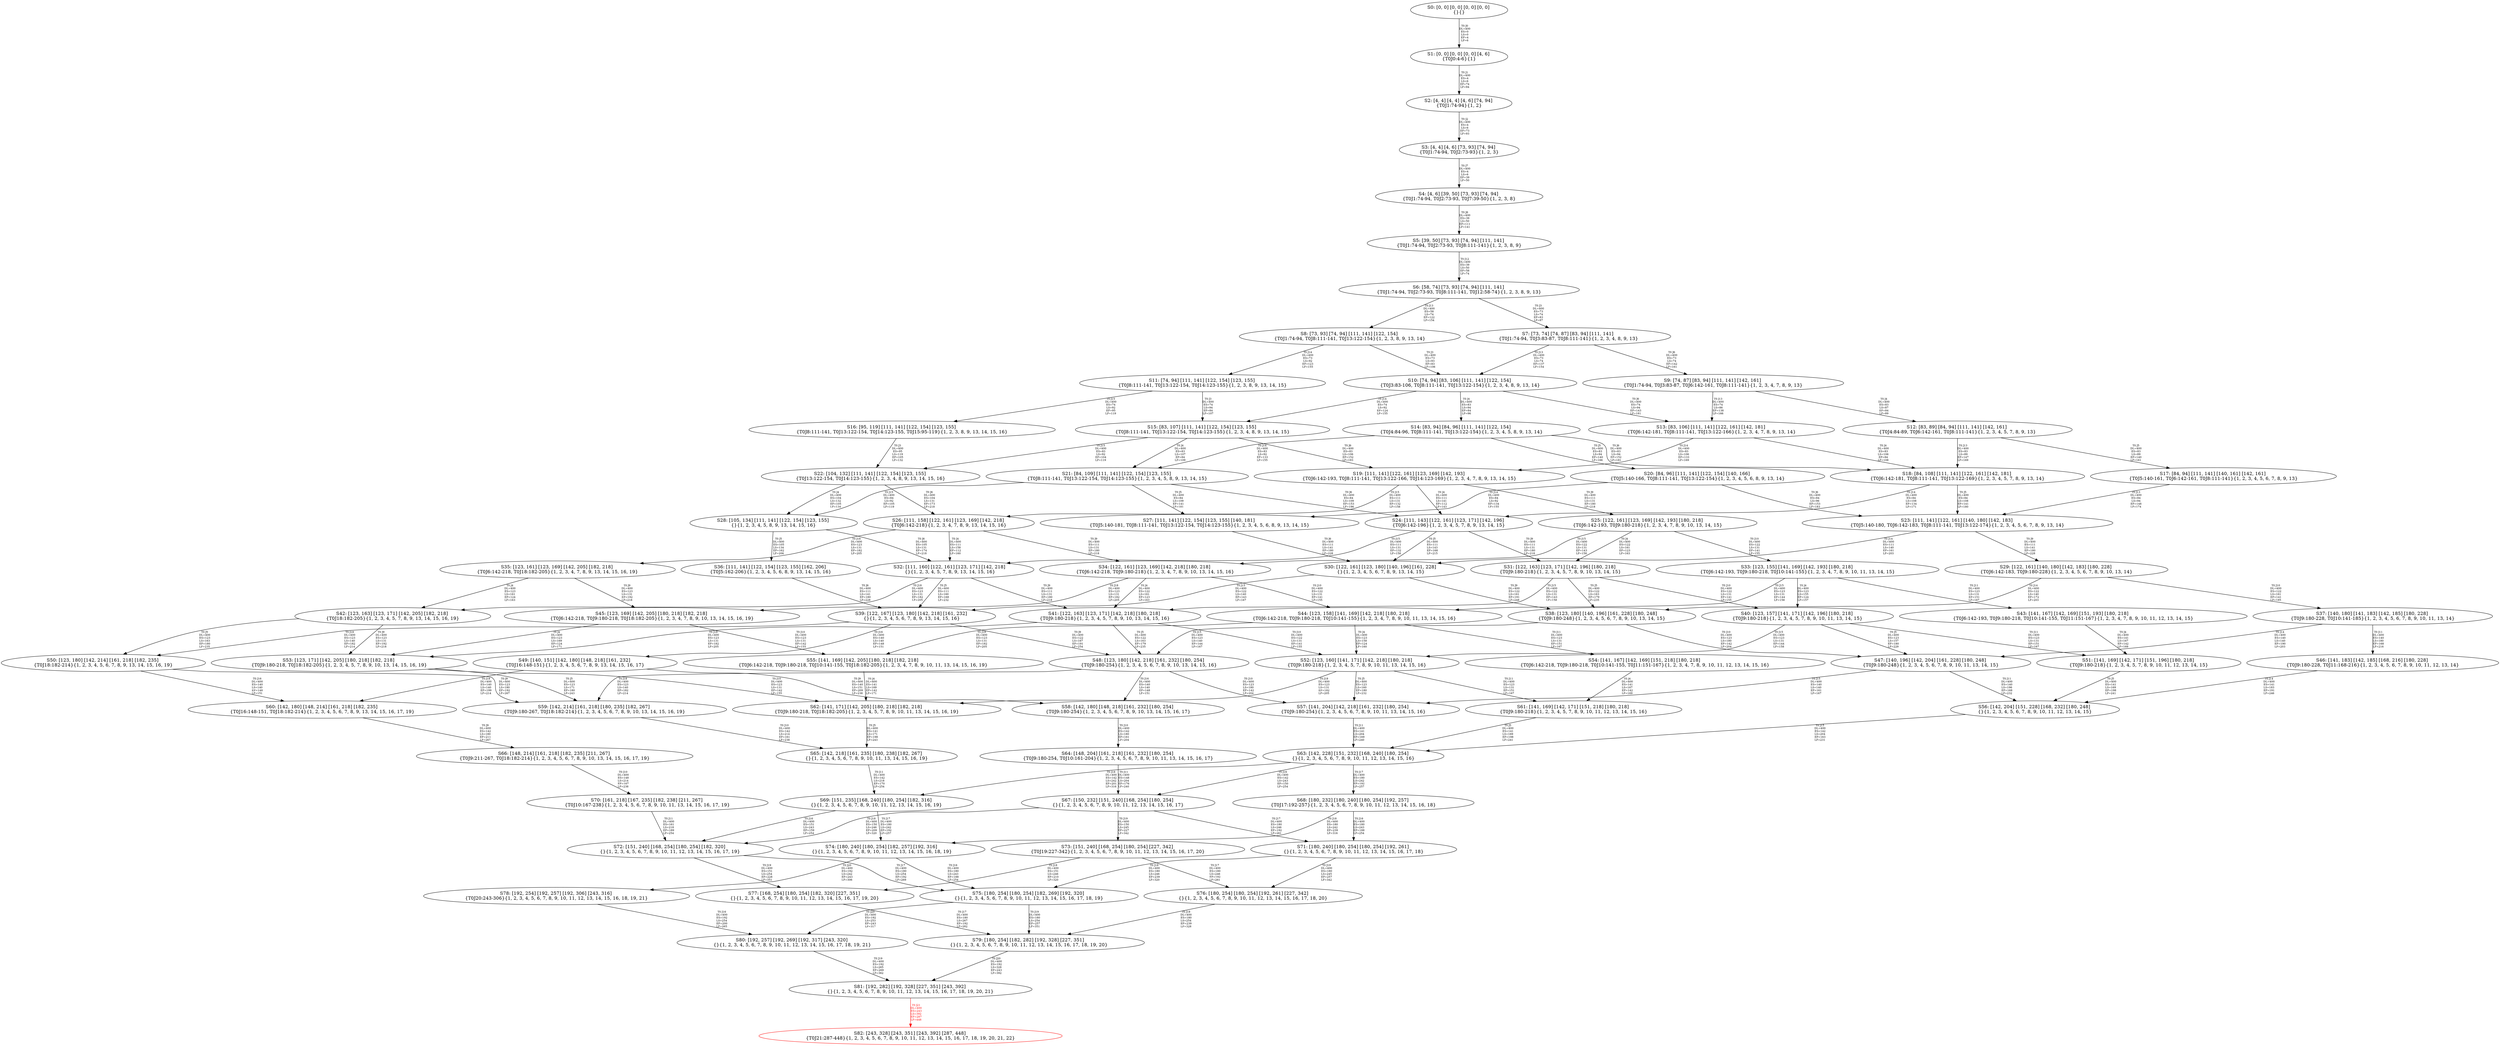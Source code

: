 digraph {
	S0[label="S0: [0, 0] [0, 0] [0, 0] [0, 0] \n{}{}"];
	S1[label="S1: [0, 0] [0, 0] [0, 0] [4, 6] \n{T0J0:4-6}{1}"];
	S2[label="S2: [4, 4] [4, 4] [4, 6] [74, 94] \n{T0J1:74-94}{1, 2}"];
	S3[label="S3: [4, 4] [4, 6] [73, 93] [74, 94] \n{T0J1:74-94, T0J2:73-93}{1, 2, 3}"];
	S4[label="S4: [4, 6] [39, 50] [73, 93] [74, 94] \n{T0J1:74-94, T0J2:73-93, T0J7:39-50}{1, 2, 3, 8}"];
	S5[label="S5: [39, 50] [73, 93] [74, 94] [111, 141] \n{T0J1:74-94, T0J2:73-93, T0J8:111-141}{1, 2, 3, 8, 9}"];
	S6[label="S6: [58, 74] [73, 93] [74, 94] [111, 141] \n{T0J1:74-94, T0J2:73-93, T0J8:111-141, T0J12:58-74}{1, 2, 3, 8, 9, 13}"];
	S7[label="S7: [73, 74] [74, 87] [83, 94] [111, 141] \n{T0J1:74-94, T0J3:83-87, T0J8:111-141}{1, 2, 3, 4, 8, 9, 13}"];
	S8[label="S8: [73, 93] [74, 94] [111, 141] [122, 154] \n{T0J1:74-94, T0J8:111-141, T0J13:122-154}{1, 2, 3, 8, 9, 13, 14}"];
	S9[label="S9: [74, 87] [83, 94] [111, 141] [142, 161] \n{T0J1:74-94, T0J3:83-87, T0J6:142-161, T0J8:111-141}{1, 2, 3, 4, 7, 8, 9, 13}"];
	S10[label="S10: [74, 94] [83, 106] [111, 141] [122, 154] \n{T0J3:83-106, T0J8:111-141, T0J13:122-154}{1, 2, 3, 4, 8, 9, 13, 14}"];
	S11[label="S11: [74, 94] [111, 141] [122, 154] [123, 155] \n{T0J8:111-141, T0J13:122-154, T0J14:123-155}{1, 2, 3, 8, 9, 13, 14, 15}"];
	S12[label="S12: [83, 89] [84, 94] [111, 141] [142, 161] \n{T0J4:84-89, T0J6:142-161, T0J8:111-141}{1, 2, 3, 4, 5, 7, 8, 9, 13}"];
	S13[label="S13: [83, 106] [111, 141] [122, 161] [142, 181] \n{T0J6:142-181, T0J8:111-141, T0J13:122-166}{1, 2, 3, 4, 7, 8, 9, 13, 14}"];
	S14[label="S14: [83, 94] [84, 96] [111, 141] [122, 154] \n{T0J4:84-96, T0J8:111-141, T0J13:122-154}{1, 2, 3, 4, 5, 8, 9, 13, 14}"];
	S15[label="S15: [83, 107] [111, 141] [122, 154] [123, 155] \n{T0J8:111-141, T0J13:122-154, T0J14:123-155}{1, 2, 3, 4, 8, 9, 13, 14, 15}"];
	S16[label="S16: [95, 119] [111, 141] [122, 154] [123, 155] \n{T0J8:111-141, T0J13:122-154, T0J14:123-155, T0J15:95-119}{1, 2, 3, 8, 9, 13, 14, 15, 16}"];
	S17[label="S17: [84, 94] [111, 141] [140, 161] [142, 161] \n{T0J5:140-161, T0J6:142-161, T0J8:111-141}{1, 2, 3, 4, 5, 6, 7, 8, 9, 13}"];
	S18[label="S18: [84, 108] [111, 141] [122, 161] [142, 181] \n{T0J6:142-181, T0J8:111-141, T0J13:122-169}{1, 2, 3, 4, 5, 7, 8, 9, 13, 14}"];
	S19[label="S19: [111, 141] [122, 161] [123, 169] [142, 193] \n{T0J6:142-193, T0J8:111-141, T0J13:122-166, T0J14:123-169}{1, 2, 3, 4, 7, 8, 9, 13, 14, 15}"];
	S20[label="S20: [84, 96] [111, 141] [122, 154] [140, 166] \n{T0J5:140-166, T0J8:111-141, T0J13:122-154}{1, 2, 3, 4, 5, 6, 8, 9, 13, 14}"];
	S21[label="S21: [84, 109] [111, 141] [122, 154] [123, 155] \n{T0J8:111-141, T0J13:122-154, T0J14:123-155}{1, 2, 3, 4, 5, 8, 9, 13, 14, 15}"];
	S22[label="S22: [104, 132] [111, 141] [122, 154] [123, 155] \n{T0J13:122-154, T0J14:123-155}{1, 2, 3, 4, 8, 9, 13, 14, 15, 16}"];
	S23[label="S23: [111, 141] [122, 161] [140, 180] [142, 183] \n{T0J5:140-180, T0J6:142-183, T0J8:111-141, T0J13:122-174}{1, 2, 3, 4, 5, 6, 7, 8, 9, 13, 14}"];
	S24[label="S24: [111, 143] [122, 161] [123, 171] [142, 196] \n{T0J6:142-196}{1, 2, 3, 4, 5, 7, 8, 9, 13, 14, 15}"];
	S25[label="S25: [122, 161] [123, 169] [142, 193] [180, 218] \n{T0J6:142-193, T0J9:180-218}{1, 2, 3, 4, 7, 8, 9, 10, 13, 14, 15}"];
	S26[label="S26: [111, 158] [122, 161] [123, 169] [142, 218] \n{T0J6:142-218}{1, 2, 3, 4, 7, 8, 9, 13, 14, 15, 16}"];
	S27[label="S27: [111, 141] [122, 154] [123, 155] [140, 181] \n{T0J5:140-181, T0J8:111-141, T0J13:122-154, T0J14:123-155}{1, 2, 3, 4, 5, 6, 8, 9, 13, 14, 15}"];
	S28[label="S28: [105, 134] [111, 141] [122, 154] [123, 155] \n{}{1, 2, 3, 4, 5, 8, 9, 13, 14, 15, 16}"];
	S29[label="S29: [122, 161] [140, 180] [142, 183] [180, 228] \n{T0J6:142-183, T0J9:180-228}{1, 2, 3, 4, 5, 6, 7, 8, 9, 10, 13, 14}"];
	S30[label="S30: [122, 161] [123, 180] [140, 196] [161, 228] \n{}{1, 2, 3, 4, 5, 6, 7, 8, 9, 13, 14, 15}"];
	S31[label="S31: [122, 163] [123, 171] [142, 196] [180, 218] \n{T0J9:180-218}{1, 2, 3, 4, 5, 7, 8, 9, 10, 13, 14, 15}"];
	S32[label="S32: [111, 160] [122, 161] [123, 171] [142, 218] \n{}{1, 2, 3, 4, 5, 7, 8, 9, 13, 14, 15, 16}"];
	S33[label="S33: [123, 155] [141, 169] [142, 193] [180, 218] \n{T0J6:142-193, T0J9:180-218, T0J10:141-155}{1, 2, 3, 4, 7, 8, 9, 10, 11, 13, 14, 15}"];
	S34[label="S34: [122, 161] [123, 169] [142, 218] [180, 218] \n{T0J6:142-218, T0J9:180-218}{1, 2, 3, 4, 7, 8, 9, 10, 13, 14, 15, 16}"];
	S35[label="S35: [123, 161] [123, 169] [142, 205] [182, 218] \n{T0J6:142-218, T0J18:182-205}{1, 2, 3, 4, 7, 8, 9, 13, 14, 15, 16, 19}"];
	S36[label="S36: [111, 141] [122, 154] [123, 155] [162, 206] \n{T0J5:162-206}{1, 2, 3, 4, 5, 6, 8, 9, 13, 14, 15, 16}"];
	S37[label="S37: [140, 180] [141, 183] [142, 185] [180, 228] \n{T0J9:180-228, T0J10:141-185}{1, 2, 3, 4, 5, 6, 7, 8, 9, 10, 11, 13, 14}"];
	S38[label="S38: [123, 180] [140, 196] [161, 228] [180, 248] \n{T0J9:180-248}{1, 2, 3, 4, 5, 6, 7, 8, 9, 10, 13, 14, 15}"];
	S39[label="S39: [122, 167] [123, 180] [142, 218] [161, 232] \n{}{1, 2, 3, 4, 5, 6, 7, 8, 9, 13, 14, 15, 16}"];
	S40[label="S40: [123, 157] [141, 171] [142, 196] [180, 218] \n{T0J9:180-218}{1, 2, 3, 4, 5, 7, 8, 9, 10, 11, 13, 14, 15}"];
	S41[label="S41: [122, 163] [123, 171] [142, 218] [180, 218] \n{T0J9:180-218}{1, 2, 3, 4, 5, 7, 8, 9, 10, 13, 14, 15, 16}"];
	S42[label="S42: [123, 163] [123, 171] [142, 205] [182, 218] \n{T0J18:182-205}{1, 2, 3, 4, 5, 7, 8, 9, 13, 14, 15, 16, 19}"];
	S43[label="S43: [141, 167] [142, 169] [151, 193] [180, 218] \n{T0J6:142-193, T0J9:180-218, T0J10:141-155, T0J11:151-167}{1, 2, 3, 4, 7, 8, 9, 10, 11, 12, 13, 14, 15}"];
	S44[label="S44: [123, 158] [141, 169] [142, 218] [180, 218] \n{T0J6:142-218, T0J9:180-218, T0J10:141-155}{1, 2, 3, 4, 7, 8, 9, 10, 11, 13, 14, 15, 16}"];
	S45[label="S45: [123, 169] [142, 205] [180, 218] [182, 218] \n{T0J6:142-218, T0J9:180-218, T0J18:182-205}{1, 2, 3, 4, 7, 8, 9, 10, 13, 14, 15, 16, 19}"];
	S46[label="S46: [141, 183] [142, 185] [168, 216] [180, 228] \n{T0J9:180-228, T0J11:168-216}{1, 2, 3, 4, 5, 6, 7, 8, 9, 10, 11, 12, 13, 14}"];
	S47[label="S47: [140, 196] [142, 204] [161, 228] [180, 248] \n{T0J9:180-248}{1, 2, 3, 4, 5, 6, 7, 8, 9, 10, 11, 13, 14, 15}"];
	S48[label="S48: [123, 180] [142, 218] [161, 232] [180, 254] \n{T0J9:180-254}{1, 2, 3, 4, 5, 6, 7, 8, 9, 10, 13, 14, 15, 16}"];
	S49[label="S49: [140, 151] [142, 180] [148, 218] [161, 232] \n{T0J16:148-151}{1, 2, 3, 4, 5, 6, 7, 8, 9, 13, 14, 15, 16, 17}"];
	S50[label="S50: [123, 180] [142, 214] [161, 218] [182, 235] \n{T0J18:182-214}{1, 2, 3, 4, 5, 6, 7, 8, 9, 13, 14, 15, 16, 19}"];
	S51[label="S51: [141, 169] [142, 171] [151, 196] [180, 218] \n{T0J9:180-218}{1, 2, 3, 4, 5, 7, 8, 9, 10, 11, 12, 13, 14, 15}"];
	S52[label="S52: [123, 160] [141, 171] [142, 218] [180, 218] \n{T0J9:180-218}{1, 2, 3, 4, 5, 7, 8, 9, 10, 11, 13, 14, 15, 16}"];
	S53[label="S53: [123, 171] [142, 205] [180, 218] [182, 218] \n{T0J9:180-218, T0J18:182-205}{1, 2, 3, 4, 5, 7, 8, 9, 10, 13, 14, 15, 16, 19}"];
	S54[label="S54: [141, 167] [142, 169] [151, 218] [180, 218] \n{T0J6:142-218, T0J9:180-218, T0J10:141-155, T0J11:151-167}{1, 2, 3, 4, 7, 8, 9, 10, 11, 12, 13, 14, 15, 16}"];
	S55[label="S55: [141, 169] [142, 205] [180, 218] [182, 218] \n{T0J6:142-218, T0J9:180-218, T0J10:141-155, T0J18:182-205}{1, 2, 3, 4, 7, 8, 9, 10, 11, 13, 14, 15, 16, 19}"];
	S56[label="S56: [142, 204] [151, 228] [168, 232] [180, 248] \n{}{1, 2, 3, 4, 5, 6, 7, 8, 9, 10, 11, 12, 13, 14, 15}"];
	S57[label="S57: [141, 204] [142, 218] [161, 232] [180, 254] \n{T0J9:180-254}{1, 2, 3, 4, 5, 6, 7, 8, 9, 10, 11, 13, 14, 15, 16}"];
	S58[label="S58: [142, 180] [148, 218] [161, 232] [180, 254] \n{T0J9:180-254}{1, 2, 3, 4, 5, 6, 7, 8, 9, 10, 13, 14, 15, 16, 17}"];
	S59[label="S59: [142, 214] [161, 218] [180, 235] [182, 267] \n{T0J9:180-267, T0J18:182-214}{1, 2, 3, 4, 5, 6, 7, 8, 9, 10, 13, 14, 15, 16, 19}"];
	S60[label="S60: [142, 180] [148, 214] [161, 218] [182, 235] \n{T0J16:148-151, T0J18:182-214}{1, 2, 3, 4, 5, 6, 7, 8, 9, 13, 14, 15, 16, 17, 19}"];
	S61[label="S61: [141, 169] [142, 171] [151, 218] [180, 218] \n{T0J9:180-218}{1, 2, 3, 4, 5, 7, 8, 9, 10, 11, 12, 13, 14, 15, 16}"];
	S62[label="S62: [141, 171] [142, 205] [180, 218] [182, 218] \n{T0J9:180-218, T0J18:182-205}{1, 2, 3, 4, 5, 7, 8, 9, 10, 11, 13, 14, 15, 16, 19}"];
	S63[label="S63: [142, 228] [151, 232] [168, 240] [180, 254] \n{}{1, 2, 3, 4, 5, 6, 7, 8, 9, 10, 11, 12, 13, 14, 15, 16}"];
	S64[label="S64: [148, 204] [161, 218] [161, 232] [180, 254] \n{T0J9:180-254, T0J10:161-204}{1, 2, 3, 4, 5, 6, 7, 8, 9, 10, 11, 13, 14, 15, 16, 17}"];
	S65[label="S65: [142, 218] [161, 235] [180, 238] [182, 267] \n{}{1, 2, 3, 4, 5, 6, 7, 8, 9, 10, 11, 13, 14, 15, 16, 19}"];
	S66[label="S66: [148, 214] [161, 218] [182, 235] [211, 267] \n{T0J9:211-267, T0J18:182-214}{1, 2, 3, 4, 5, 6, 7, 8, 9, 10, 13, 14, 15, 16, 17, 19}"];
	S67[label="S67: [150, 232] [151, 240] [168, 254] [180, 254] \n{}{1, 2, 3, 4, 5, 6, 7, 8, 9, 10, 11, 12, 13, 14, 15, 16, 17}"];
	S68[label="S68: [180, 232] [180, 240] [180, 254] [192, 257] \n{T0J17:192-257}{1, 2, 3, 4, 5, 6, 7, 8, 9, 10, 11, 12, 13, 14, 15, 16, 18}"];
	S69[label="S69: [151, 235] [168, 240] [180, 254] [182, 316] \n{}{1, 2, 3, 4, 5, 6, 7, 8, 9, 10, 11, 12, 13, 14, 15, 16, 19}"];
	S70[label="S70: [161, 218] [167, 235] [182, 238] [211, 267] \n{T0J10:167-238}{1, 2, 3, 4, 5, 6, 7, 8, 9, 10, 11, 13, 14, 15, 16, 17, 19}"];
	S71[label="S71: [180, 240] [180, 254] [180, 254] [192, 261] \n{}{1, 2, 3, 4, 5, 6, 7, 8, 9, 10, 11, 12, 13, 14, 15, 16, 17, 18}"];
	S72[label="S72: [151, 240] [168, 254] [180, 254] [182, 320] \n{}{1, 2, 3, 4, 5, 6, 7, 8, 9, 10, 11, 12, 13, 14, 15, 16, 17, 19}"];
	S73[label="S73: [151, 240] [168, 254] [180, 254] [227, 342] \n{T0J19:227-342}{1, 2, 3, 4, 5, 6, 7, 8, 9, 10, 11, 12, 13, 14, 15, 16, 17, 20}"];
	S74[label="S74: [180, 240] [180, 254] [182, 257] [192, 316] \n{}{1, 2, 3, 4, 5, 6, 7, 8, 9, 10, 11, 12, 13, 14, 15, 16, 18, 19}"];
	S75[label="S75: [180, 254] [180, 254] [182, 269] [192, 320] \n{}{1, 2, 3, 4, 5, 6, 7, 8, 9, 10, 11, 12, 13, 14, 15, 16, 17, 18, 19}"];
	S76[label="S76: [180, 254] [180, 254] [192, 261] [227, 342] \n{}{1, 2, 3, 4, 5, 6, 7, 8, 9, 10, 11, 12, 13, 14, 15, 16, 17, 18, 20}"];
	S77[label="S77: [168, 254] [180, 254] [182, 320] [227, 351] \n{}{1, 2, 3, 4, 5, 6, 7, 8, 9, 10, 11, 12, 13, 14, 15, 16, 17, 19, 20}"];
	S78[label="S78: [192, 254] [192, 257] [192, 306] [243, 316] \n{T0J20:243-306}{1, 2, 3, 4, 5, 6, 7, 8, 9, 10, 11, 12, 13, 14, 15, 16, 18, 19, 21}"];
	S79[label="S79: [180, 254] [182, 282] [192, 328] [227, 351] \n{}{1, 2, 3, 4, 5, 6, 7, 8, 9, 10, 11, 12, 13, 14, 15, 16, 17, 18, 19, 20}"];
	S80[label="S80: [192, 257] [192, 269] [192, 317] [243, 320] \n{}{1, 2, 3, 4, 5, 6, 7, 8, 9, 10, 11, 12, 13, 14, 15, 16, 17, 18, 19, 21}"];
	S81[label="S81: [192, 282] [192, 328] [227, 351] [243, 392] \n{}{1, 2, 3, 4, 5, 6, 7, 8, 9, 10, 11, 12, 13, 14, 15, 16, 17, 18, 19, 20, 21}"];
	S82[label="S82: [243, 328] [243, 351] [243, 392] [287, 448] \n{T0J21:287-448}{1, 2, 3, 4, 5, 6, 7, 8, 9, 10, 11, 12, 13, 14, 15, 16, 17, 18, 19, 20, 21, 22}"];
	S0 -> S1[label="T0 J0\nDL=400\nES=0\nLS=0\nEF=4\nLF=6",fontsize=8];
	S1 -> S2[label="T0 J1\nDL=400\nES=4\nLS=6\nEF=74\nLF=94",fontsize=8];
	S2 -> S3[label="T0 J2\nDL=400\nES=4\nLS=6\nEF=73\nLF=93",fontsize=8];
	S3 -> S4[label="T0 J7\nDL=400\nES=4\nLS=6\nEF=39\nLF=50",fontsize=8];
	S4 -> S5[label="T0 J8\nDL=400\nES=39\nLS=50\nEF=111\nLF=141",fontsize=8];
	S5 -> S6[label="T0 J12\nDL=400\nES=39\nLS=50\nEF=58\nLF=74",fontsize=8];
	S6 -> S7[label="T0 J3\nDL=400\nES=73\nLS=74\nEF=83\nLF=87",fontsize=8];
	S6 -> S8[label="T0 J13\nDL=400\nES=58\nLS=74\nEF=122\nLF=154",fontsize=8];
	S7 -> S9[label="T0 J6\nDL=400\nES=73\nLS=74\nEF=142\nLF=161",fontsize=8];
	S7 -> S10[label="T0 J13\nDL=400\nES=73\nLS=74\nEF=137\nLF=154",fontsize=8];
	S8 -> S10[label="T0 J3\nDL=400\nES=73\nLS=93\nEF=83\nLF=106",fontsize=8];
	S8 -> S11[label="T0 J14\nDL=400\nES=73\nLS=92\nEF=123\nLF=155",fontsize=8];
	S9 -> S12[label="T0 J4\nDL=400\nES=83\nLS=87\nEF=84\nLF=89",fontsize=8];
	S9 -> S13[label="T0 J13\nDL=400\nES=74\nLS=86\nEF=138\nLF=166",fontsize=8];
	S10 -> S14[label="T0 J4\nDL=400\nES=83\nLS=94\nEF=84\nLF=96",fontsize=8];
	S10 -> S13[label="T0 J6\nDL=400\nES=74\nLS=94\nEF=143\nLF=181",fontsize=8];
	S10 -> S15[label="T0 J14\nDL=400\nES=74\nLS=92\nEF=124\nLF=155",fontsize=8];
	S11 -> S15[label="T0 J3\nDL=400\nES=74\nLS=94\nEF=84\nLF=107",fontsize=8];
	S11 -> S16[label="T0 J15\nDL=400\nES=74\nLS=92\nEF=95\nLF=119",fontsize=8];
	S12 -> S17[label="T0 J5\nDL=400\nES=83\nLS=89\nEF=140\nLF=161",fontsize=8];
	S12 -> S18[label="T0 J13\nDL=400\nES=83\nLS=89\nEF=147\nLF=169",fontsize=8];
	S13 -> S18[label="T0 J4\nDL=400\nES=83\nLS=106\nEF=84\nLF=108",fontsize=8];
	S13 -> S19[label="T0 J14\nDL=400\nES=83\nLS=106\nEF=133\nLF=169",fontsize=8];
	S14 -> S20[label="T0 J5\nDL=400\nES=83\nLS=94\nEF=140\nLF=166",fontsize=8];
	S14 -> S18[label="T0 J6\nDL=400\nES=83\nLS=94\nEF=152\nLF=181",fontsize=8];
	S14 -> S21[label="T0 J14\nDL=400\nES=83\nLS=92\nEF=133\nLF=155",fontsize=8];
	S15 -> S21[label="T0 J4\nDL=400\nES=83\nLS=107\nEF=84\nLF=109",fontsize=8];
	S15 -> S19[label="T0 J6\nDL=400\nES=83\nLS=106\nEF=152\nLF=193",fontsize=8];
	S15 -> S22[label="T0 J15\nDL=400\nES=83\nLS=92\nEF=104\nLF=119",fontsize=8];
	S16 -> S22[label="T0 J3\nDL=400\nES=95\nLS=119\nEF=105\nLF=132",fontsize=8];
	S17 -> S23[label="T0 J13\nDL=400\nES=84\nLS=94\nEF=148\nLF=174",fontsize=8];
	S18 -> S23[label="T0 J5\nDL=400\nES=84\nLS=108\nEF=141\nLF=180",fontsize=8];
	S18 -> S24[label="T0 J14\nDL=400\nES=84\nLS=108\nEF=134\nLF=171",fontsize=8];
	S19 -> S24[label="T0 J4\nDL=400\nES=111\nLS=141\nEF=112\nLF=143",fontsize=8];
	S19 -> S25[label="T0 J9\nDL=400\nES=111\nLS=131\nEF=180\nLF=218",fontsize=8];
	S19 -> S26[label="T0 J15\nDL=400\nES=111\nLS=131\nEF=132\nLF=158",fontsize=8];
	S20 -> S23[label="T0 J6\nDL=400\nES=84\nLS=96\nEF=153\nLF=183",fontsize=8];
	S20 -> S27[label="T0 J14\nDL=400\nES=84\nLS=92\nEF=134\nLF=155",fontsize=8];
	S21 -> S27[label="T0 J5\nDL=400\nES=84\nLS=109\nEF=141\nLF=181",fontsize=8];
	S21 -> S24[label="T0 J6\nDL=400\nES=84\nLS=109\nEF=153\nLF=196",fontsize=8];
	S21 -> S28[label="T0 J15\nDL=400\nES=84\nLS=92\nEF=105\nLF=119",fontsize=8];
	S22 -> S28[label="T0 J4\nDL=400\nES=104\nLS=132\nEF=105\nLF=134",fontsize=8];
	S22 -> S26[label="T0 J6\nDL=400\nES=104\nLS=131\nEF=173\nLF=218",fontsize=8];
	S23 -> S29[label="T0 J9\nDL=400\nES=111\nLS=141\nEF=180\nLF=228",fontsize=8];
	S23 -> S30[label="T0 J14\nDL=400\nES=111\nLS=140\nEF=161\nLF=203",fontsize=8];
	S24 -> S30[label="T0 J5\nDL=400\nES=111\nLS=143\nEF=168\nLF=215",fontsize=8];
	S24 -> S31[label="T0 J9\nDL=400\nES=111\nLS=131\nEF=180\nLF=218",fontsize=8];
	S24 -> S32[label="T0 J15\nDL=400\nES=111\nLS=131\nEF=132\nLF=158",fontsize=8];
	S25 -> S31[label="T0 J4\nDL=400\nES=122\nLS=161\nEF=123\nLF=163",fontsize=8];
	S25 -> S33[label="T0 J10\nDL=400\nES=122\nLS=131\nEF=141\nLF=155",fontsize=8];
	S25 -> S34[label="T0 J15\nDL=400\nES=122\nLS=131\nEF=143\nLF=158",fontsize=8];
	S26 -> S32[label="T0 J4\nDL=400\nES=111\nLS=158\nEF=112\nLF=160",fontsize=8];
	S26 -> S34[label="T0 J9\nDL=400\nES=111\nLS=131\nEF=180\nLF=218",fontsize=8];
	S26 -> S35[label="T0 J18\nDL=400\nES=123\nLS=131\nEF=182\nLF=205",fontsize=8];
	S27 -> S30[label="T0 J6\nDL=400\nES=111\nLS=141\nEF=180\nLF=228",fontsize=8];
	S28 -> S36[label="T0 J5\nDL=400\nES=105\nLS=134\nEF=162\nLF=206",fontsize=8];
	S28 -> S32[label="T0 J6\nDL=400\nES=105\nLS=131\nEF=174\nLF=218",fontsize=8];
	S29 -> S37[label="T0 J10\nDL=400\nES=122\nLS=161\nEF=141\nLF=185",fontsize=8];
	S29 -> S38[label="T0 J14\nDL=400\nES=122\nLS=140\nEF=172\nLF=203",fontsize=8];
	S30 -> S38[label="T0 J9\nDL=400\nES=122\nLS=161\nEF=191\nLF=248",fontsize=8];
	S30 -> S39[label="T0 J15\nDL=400\nES=122\nLS=140\nEF=143\nLF=167",fontsize=8];
	S31 -> S38[label="T0 J5\nDL=400\nES=122\nLS=163\nEF=179\nLF=235",fontsize=8];
	S31 -> S40[label="T0 J10\nDL=400\nES=122\nLS=131\nEF=141\nLF=155",fontsize=8];
	S31 -> S41[label="T0 J15\nDL=400\nES=122\nLS=131\nEF=143\nLF=158",fontsize=8];
	S32 -> S39[label="T0 J5\nDL=400\nES=111\nLS=160\nEF=168\nLF=232",fontsize=8];
	S32 -> S41[label="T0 J9\nDL=400\nES=111\nLS=131\nEF=180\nLF=218",fontsize=8];
	S32 -> S42[label="T0 J18\nDL=400\nES=123\nLS=131\nEF=182\nLF=205",fontsize=8];
	S33 -> S40[label="T0 J4\nDL=400\nES=123\nLS=155\nEF=124\nLF=157",fontsize=8];
	S33 -> S43[label="T0 J11\nDL=400\nES=123\nLS=131\nEF=151\nLF=167",fontsize=8];
	S33 -> S44[label="T0 J15\nDL=400\nES=123\nLS=131\nEF=144\nLF=158",fontsize=8];
	S34 -> S41[label="T0 J4\nDL=400\nES=122\nLS=161\nEF=123\nLF=163",fontsize=8];
	S34 -> S44[label="T0 J10\nDL=400\nES=122\nLS=131\nEF=141\nLF=155",fontsize=8];
	S34 -> S45[label="T0 J18\nDL=400\nES=123\nLS=131\nEF=182\nLF=205",fontsize=8];
	S35 -> S42[label="T0 J4\nDL=400\nES=123\nLS=161\nEF=124\nLF=163",fontsize=8];
	S35 -> S45[label="T0 J9\nDL=400\nES=123\nLS=131\nEF=192\nLF=218",fontsize=8];
	S36 -> S39[label="T0 J6\nDL=400\nES=111\nLS=141\nEF=180\nLF=228",fontsize=8];
	S37 -> S46[label="T0 J11\nDL=400\nES=140\nLS=180\nEF=168\nLF=216",fontsize=8];
	S37 -> S47[label="T0 J14\nDL=400\nES=140\nLS=140\nEF=190\nLF=203",fontsize=8];
	S38 -> S47[label="T0 J10\nDL=400\nES=123\nLS=180\nEF=142\nLF=204",fontsize=8];
	S38 -> S48[label="T0 J15\nDL=400\nES=123\nLS=140\nEF=144\nLF=167",fontsize=8];
	S39 -> S48[label="T0 J9\nDL=400\nES=122\nLS=167\nEF=191\nLF=254",fontsize=8];
	S39 -> S49[label="T0 J16\nDL=400\nES=140\nLS=140\nEF=148\nLF=151",fontsize=8];
	S39 -> S50[label="T0 J18\nDL=400\nES=123\nLS=140\nEF=182\nLF=214",fontsize=8];
	S40 -> S47[label="T0 J5\nDL=400\nES=123\nLS=157\nEF=180\nLF=229",fontsize=8];
	S40 -> S51[label="T0 J11\nDL=400\nES=123\nLS=131\nEF=151\nLF=167",fontsize=8];
	S40 -> S52[label="T0 J15\nDL=400\nES=123\nLS=131\nEF=144\nLF=158",fontsize=8];
	S41 -> S48[label="T0 J5\nDL=400\nES=122\nLS=163\nEF=179\nLF=235",fontsize=8];
	S41 -> S52[label="T0 J10\nDL=400\nES=122\nLS=131\nEF=141\nLF=155",fontsize=8];
	S41 -> S53[label="T0 J18\nDL=400\nES=123\nLS=131\nEF=182\nLF=205",fontsize=8];
	S42 -> S50[label="T0 J5\nDL=400\nES=123\nLS=163\nEF=180\nLF=235",fontsize=8];
	S42 -> S53[label="T0 J9\nDL=400\nES=123\nLS=131\nEF=192\nLF=218",fontsize=8];
	S43 -> S51[label="T0 J4\nDL=400\nES=141\nLS=167\nEF=142\nLF=169",fontsize=8];
	S44 -> S52[label="T0 J4\nDL=400\nES=123\nLS=158\nEF=124\nLF=160",fontsize=8];
	S44 -> S54[label="T0 J11\nDL=400\nES=123\nLS=131\nEF=151\nLF=167",fontsize=8];
	S44 -> S55[label="T0 J18\nDL=400\nES=123\nLS=131\nEF=182\nLF=205",fontsize=8];
	S45 -> S53[label="T0 J4\nDL=400\nES=123\nLS=169\nEF=124\nLF=171",fontsize=8];
	S45 -> S55[label="T0 J10\nDL=400\nES=123\nLS=131\nEF=142\nLF=155",fontsize=8];
	S46 -> S56[label="T0 J14\nDL=400\nES=141\nLS=183\nEF=191\nLF=246",fontsize=8];
	S47 -> S56[label="T0 J11\nDL=400\nES=140\nLS=196\nEF=168\nLF=232",fontsize=8];
	S47 -> S57[label="T0 J15\nDL=400\nES=140\nLS=140\nEF=161\nLF=167",fontsize=8];
	S48 -> S57[label="T0 J10\nDL=400\nES=123\nLS=180\nEF=142\nLF=204",fontsize=8];
	S48 -> S58[label="T0 J16\nDL=400\nES=140\nLS=140\nEF=148\nLF=151",fontsize=8];
	S48 -> S59[label="T0 J18\nDL=400\nES=123\nLS=140\nEF=182\nLF=214",fontsize=8];
	S49 -> S58[label="T0 J9\nDL=400\nES=140\nLS=151\nEF=209\nLF=238",fontsize=8];
	S49 -> S60[label="T0 J18\nDL=400\nES=140\nLS=140\nEF=199\nLF=214",fontsize=8];
	S50 -> S59[label="T0 J9\nDL=400\nES=123\nLS=180\nEF=192\nLF=267",fontsize=8];
	S50 -> S60[label="T0 J16\nDL=400\nES=140\nLS=140\nEF=148\nLF=151",fontsize=8];
	S51 -> S56[label="T0 J5\nDL=400\nES=141\nLS=169\nEF=198\nLF=241",fontsize=8];
	S52 -> S57[label="T0 J5\nDL=400\nES=123\nLS=160\nEF=180\nLF=232",fontsize=8];
	S52 -> S61[label="T0 J11\nDL=400\nES=123\nLS=131\nEF=151\nLF=167",fontsize=8];
	S52 -> S62[label="T0 J18\nDL=400\nES=123\nLS=131\nEF=182\nLF=205",fontsize=8];
	S53 -> S59[label="T0 J5\nDL=400\nES=123\nLS=171\nEF=180\nLF=243",fontsize=8];
	S53 -> S62[label="T0 J10\nDL=400\nES=123\nLS=131\nEF=142\nLF=155",fontsize=8];
	S54 -> S61[label="T0 J4\nDL=400\nES=141\nLS=167\nEF=142\nLF=169",fontsize=8];
	S55 -> S62[label="T0 J4\nDL=400\nES=141\nLS=169\nEF=142\nLF=171",fontsize=8];
	S56 -> S63[label="T0 J15\nDL=400\nES=142\nLS=204\nEF=163\nLF=231",fontsize=8];
	S57 -> S63[label="T0 J11\nDL=400\nES=141\nLS=204\nEF=169\nLF=240",fontsize=8];
	S58 -> S64[label="T0 J10\nDL=400\nES=142\nLS=180\nEF=161\nLF=204",fontsize=8];
	S59 -> S65[label="T0 J10\nDL=400\nES=142\nLS=214\nEF=161\nLF=238",fontsize=8];
	S60 -> S66[label="T0 J9\nDL=400\nES=142\nLS=180\nEF=211\nLF=267",fontsize=8];
	S61 -> S63[label="T0 J5\nDL=400\nES=141\nLS=169\nEF=198\nLF=241",fontsize=8];
	S62 -> S65[label="T0 J5\nDL=400\nES=141\nLS=171\nEF=198\nLF=243",fontsize=8];
	S63 -> S67[label="T0 J16\nDL=400\nES=142\nLS=243\nEF=150\nLF=254",fontsize=8];
	S63 -> S68[label="T0 J17\nDL=400\nES=180\nLS=242\nEF=192\nLF=257",fontsize=8];
	S63 -> S69[label="T0 J18\nDL=400\nES=142\nLS=242\nEF=201\nLF=316",fontsize=8];
	S64 -> S67[label="T0 J11\nDL=400\nES=148\nLS=204\nEF=176\nLF=240",fontsize=8];
	S65 -> S69[label="T0 J11\nDL=400\nES=142\nLS=218\nEF=170\nLF=254",fontsize=8];
	S66 -> S70[label="T0 J10\nDL=400\nES=148\nLS=214\nEF=167\nLF=238",fontsize=8];
	S67 -> S71[label="T0 J17\nDL=400\nES=180\nLS=246\nEF=192\nLF=261",fontsize=8];
	S67 -> S72[label="T0 J18\nDL=400\nES=150\nLS=246\nEF=209\nLF=320",fontsize=8];
	S67 -> S73[label="T0 J19\nDL=400\nES=150\nLS=245\nEF=227\nLF=342",fontsize=8];
	S68 -> S71[label="T0 J16\nDL=400\nES=180\nLS=243\nEF=188\nLF=254",fontsize=8];
	S68 -> S74[label="T0 J18\nDL=400\nES=180\nLS=242\nEF=239\nLF=316",fontsize=8];
	S69 -> S72[label="T0 J16\nDL=400\nES=151\nLS=243\nEF=159\nLF=254",fontsize=8];
	S69 -> S74[label="T0 J17\nDL=400\nES=180\nLS=242\nEF=192\nLF=257",fontsize=8];
	S70 -> S72[label="T0 J11\nDL=400\nES=161\nLS=218\nEF=189\nLF=254",fontsize=8];
	S71 -> S75[label="T0 J18\nDL=400\nES=180\nLS=246\nEF=239\nLF=320",fontsize=8];
	S71 -> S76[label="T0 J19\nDL=400\nES=180\nLS=245\nEF=257\nLF=342",fontsize=8];
	S72 -> S75[label="T0 J17\nDL=400\nES=180\nLS=254\nEF=192\nLF=269",fontsize=8];
	S72 -> S77[label="T0 J19\nDL=400\nES=151\nLS=254\nEF=228\nLF=351",fontsize=8];
	S73 -> S76[label="T0 J17\nDL=400\nES=180\nLS=246\nEF=192\nLF=261",fontsize=8];
	S73 -> S77[label="T0 J18\nDL=400\nES=151\nLS=246\nEF=210\nLF=320",fontsize=8];
	S74 -> S75[label="T0 J16\nDL=400\nES=180\nLS=243\nEF=188\nLF=254",fontsize=8];
	S74 -> S78[label="T0 J20\nDL=400\nES=192\nLS=242\nEF=243\nLF=306",fontsize=8];
	S75 -> S79[label="T0 J19\nDL=400\nES=180\nLS=254\nEF=257\nLF=351",fontsize=8];
	S75 -> S80[label="T0 J20\nDL=400\nES=192\nLS=253\nEF=243\nLF=317",fontsize=8];
	S76 -> S79[label="T0 J18\nDL=400\nES=180\nLS=254\nEF=239\nLF=328",fontsize=8];
	S77 -> S79[label="T0 J17\nDL=400\nES=180\nLS=267\nEF=192\nLF=282",fontsize=8];
	S78 -> S80[label="T0 J16\nDL=400\nES=192\nLS=254\nEF=200\nLF=265",fontsize=8];
	S79 -> S81[label="T0 J20\nDL=400\nES=192\nLS=328\nEF=243\nLF=392",fontsize=8];
	S80 -> S81[label="T0 J19\nDL=400\nES=192\nLS=265\nEF=269\nLF=362",fontsize=8];
	S81 -> S82[label="T0 J21\nDL=400\nES=243\nLS=392\nEF=287\nLF=448",color=Red,fontcolor=Red,fontsize=8];
S82[color=Red];
}

